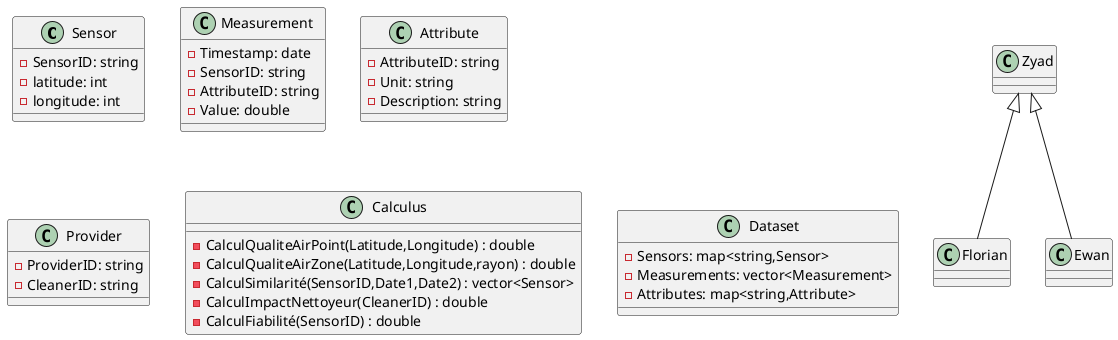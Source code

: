 @startuml
class Sensor {
  -SensorID: string
  -latitude: int
  -longitude: int
}

class Measurement {
  -Timestamp: date
  -SensorID: string
  -AttributeID: string
  -Value: double
}

class Attribute {
  -AttributeID: string
  -Unit: string
  -Description: string
}

class Provider {
  -ProviderID: string
  -CleanerID: string
}

class Calculus {
    -CalculQualiteAirPoint(Latitude,Longitude) : double
    -CalculQualiteAirZone(Latitude,Longitude,rayon) : double
    -CalculSimilarité(SensorID,Date1,Date2) : vector<Sensor>
    -CalculImpactNettoyeur(CleanerID) : double
    -CalculFiabilité(SensorID) : double
}

class Dataset {
  -Sensors: map<string,Sensor>
  -Measurements: vector<Measurement>
  -Attributes: map<string,Attribute>
}

Zyad <|-- Florian
Zyad <|-- Ewan
@enduml
